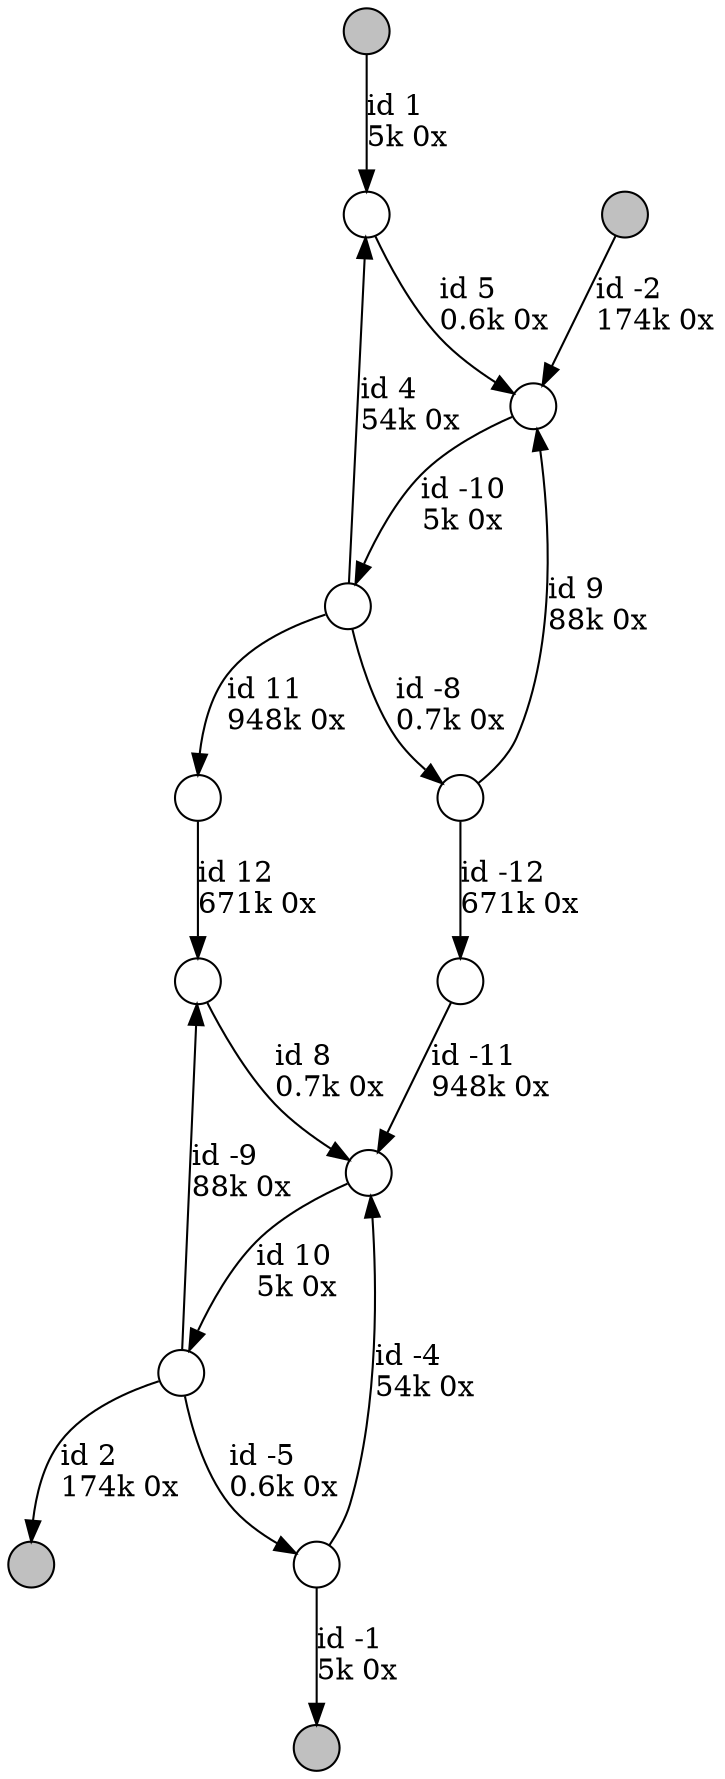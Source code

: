 digraph {
nodesep = 0.5;
node [shape = circle, label = "", height = 0.3];
"0" [style = "filled", fillcolor = "grey"];
"1" [style = "filled", fillcolor = "grey"];
"2" [style = "filled", fillcolor = "grey"];
"3" [style = "filled", fillcolor = "grey"];
"5" -> "4" [label = "id 12\l671k 0x", color = "black"] ;
"7" -> "6" [label = "id -5\l0.6k 0x", color = "black"] ;
"1" -> "8" [label = "id -2\l174k 0x", color = "black"] ;
"9" -> "8" [label = "id 5\l0.6k 0x", color = "black"] ;
"6" -> "10" [label = "id -4\l54k 0x", color = "black"] ;
"11" -> "9" [label = "id 4\l54k 0x", color = "black"] ;
"4" -> "10" [label = "id 8\l0.7k 0x", color = "black"] ;
"11" -> "12" [label = "id -8\l0.7k 0x", color = "black"] ;
"7" -> "4" [label = "id -9\l88k 0x", color = "black"] ;
"12" -> "13" [label = "id -12\l671k 0x", color = "black"] ;
"0" -> "9" [label = "id 1\l5k 0x", color = "black"] ;
"8" -> "11" [label = "id -10\l5k 0x", color = "black"] ;
"7" -> "2" [label = "id 2\l174k 0x", color = "black"] ;
"11" -> "5" [label = "id 11\l948k 0x", color = "black"] ;
"12" -> "8" [label = "id 9\l88k 0x", color = "black"] ;
"6" -> "3" [label = "id -1\l5k 0x", color = "black"] ;
"10" -> "7" [label = "id 10\l5k 0x", color = "black"] ;
"13" -> "10" [label = "id -11\l948k 0x", color = "black"] ;
}
